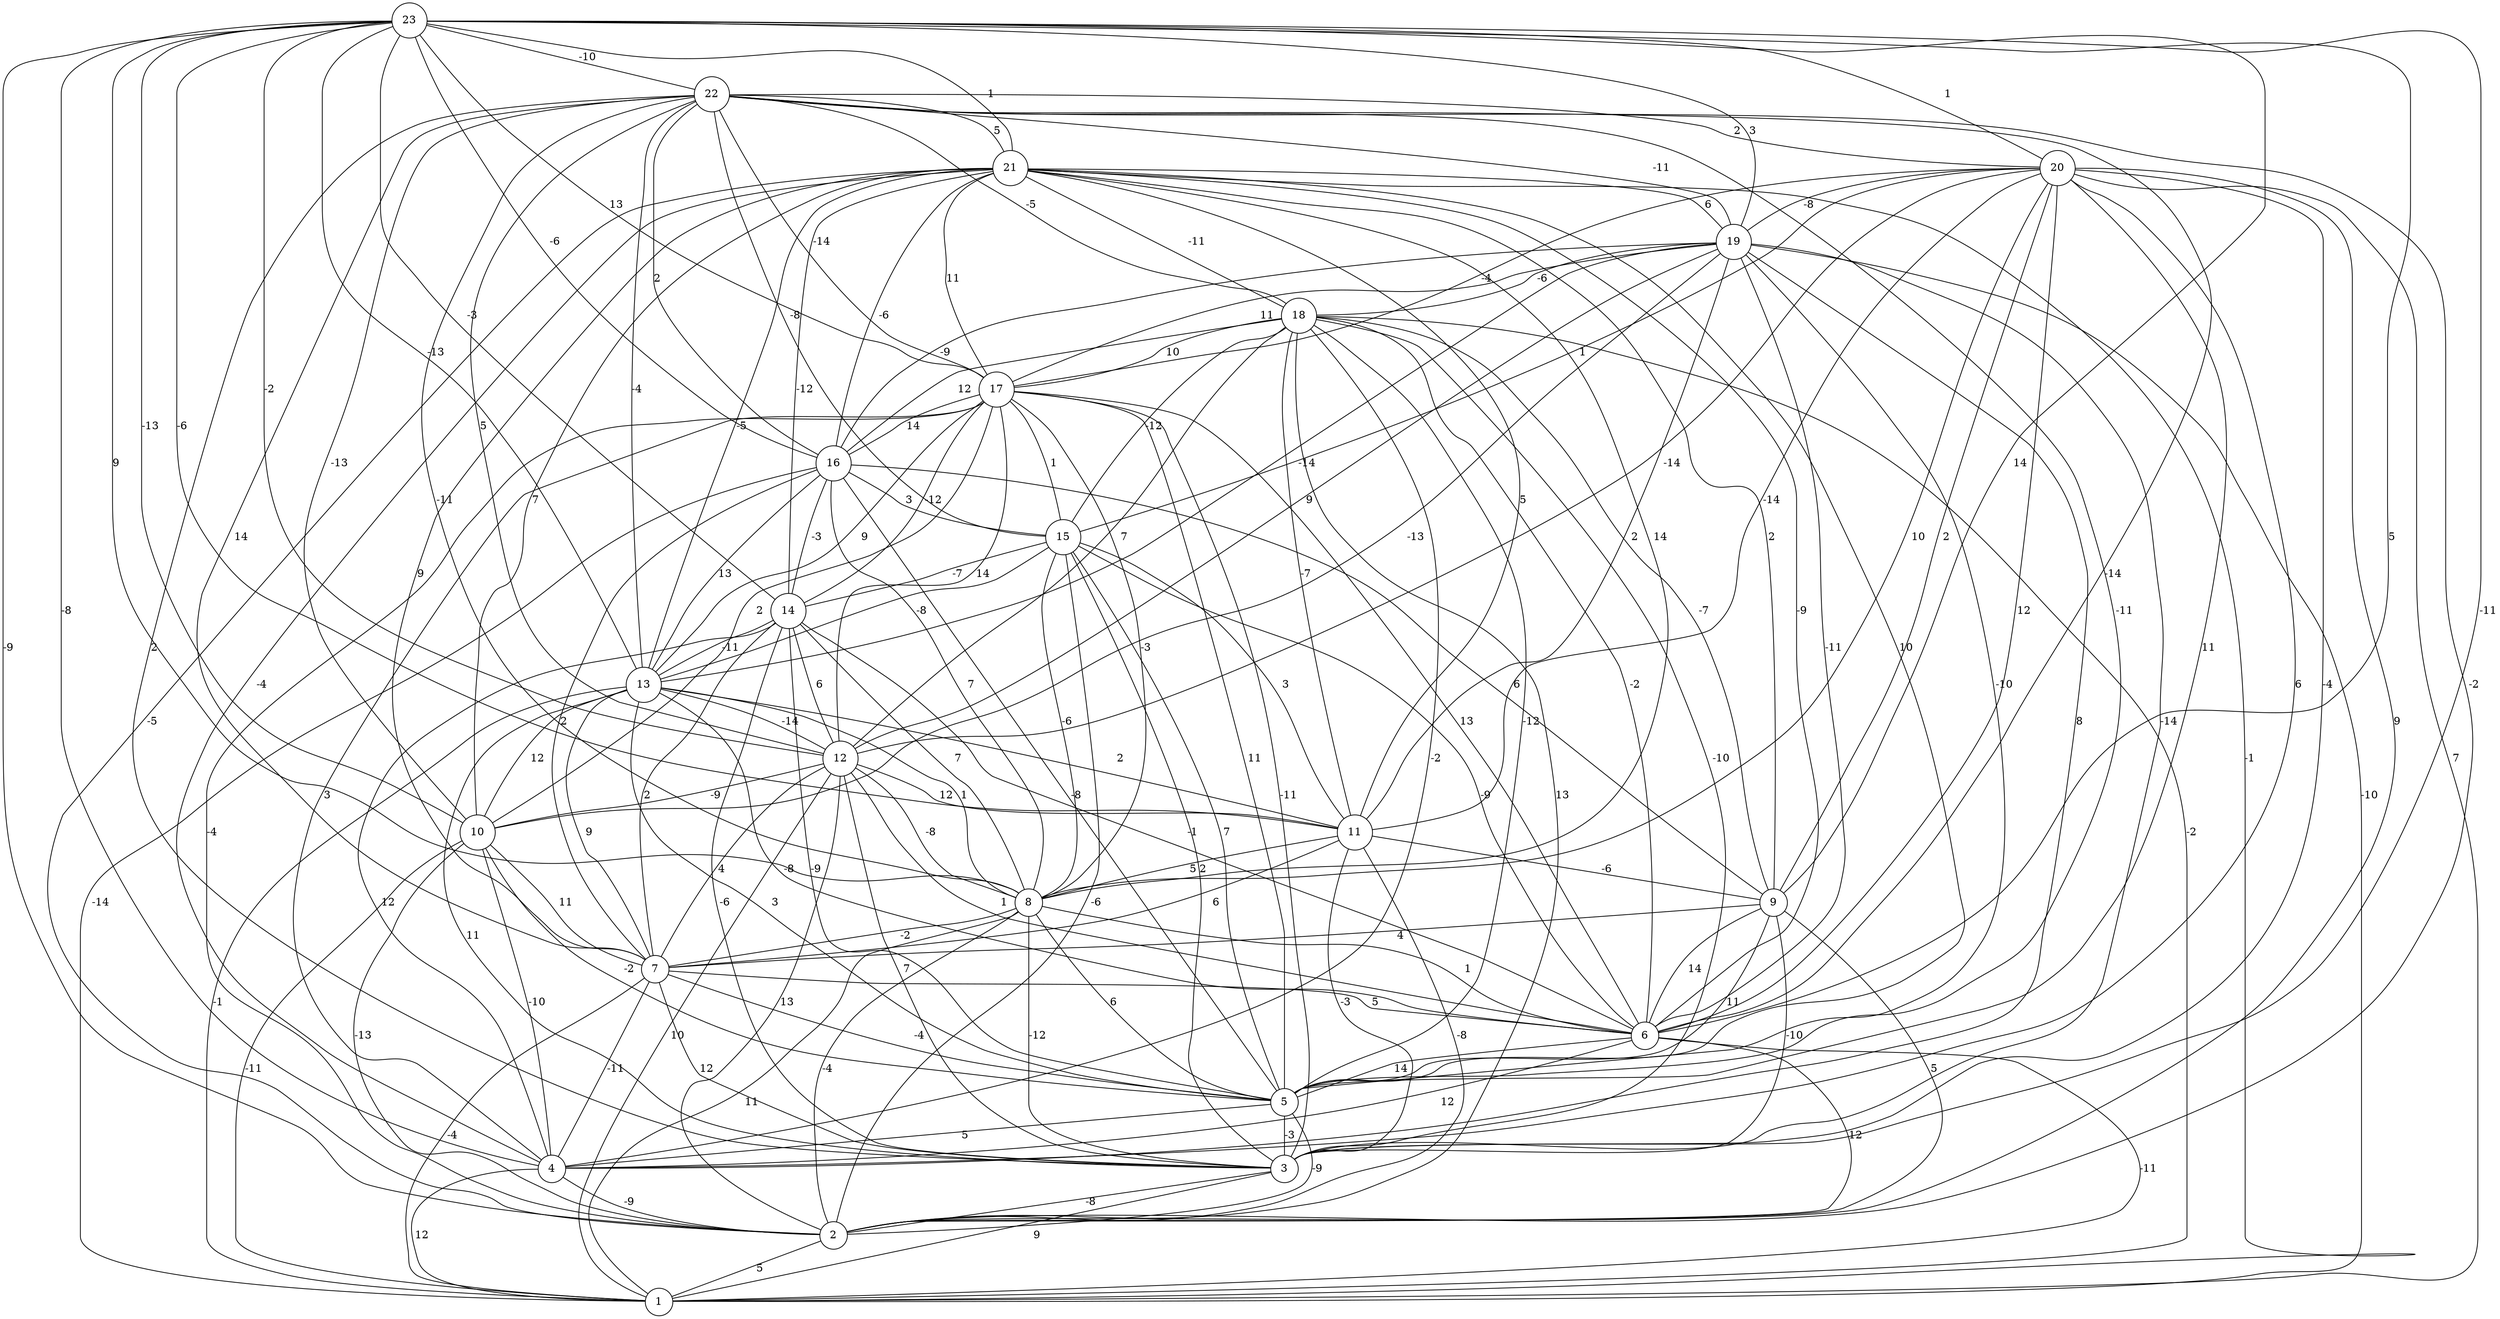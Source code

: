 graph { 
	 fontname="Helvetica,Arial,sans-serif" 
	 node [shape = circle]; 
	 23 -- 2 [label = "-9"];
	 23 -- 3 [label = "-11"];
	 23 -- 4 [label = "-8"];
	 23 -- 6 [label = "5"];
	 23 -- 8 [label = "9"];
	 23 -- 9 [label = "14"];
	 23 -- 10 [label = "-13"];
	 23 -- 11 [label = "-6"];
	 23 -- 12 [label = "-2"];
	 23 -- 13 [label = "-13"];
	 23 -- 14 [label = "-3"];
	 23 -- 16 [label = "-6"];
	 23 -- 17 [label = "13"];
	 23 -- 19 [label = "3"];
	 23 -- 20 [label = "1"];
	 23 -- 21 [label = "1"];
	 23 -- 22 [label = "-10"];
	 22 -- 2 [label = "-2"];
	 22 -- 3 [label = "2"];
	 22 -- 5 [label = "-11"];
	 22 -- 6 [label = "-14"];
	 22 -- 7 [label = "14"];
	 22 -- 8 [label = "-11"];
	 22 -- 10 [label = "-13"];
	 22 -- 12 [label = "5"];
	 22 -- 13 [label = "-4"];
	 22 -- 15 [label = "-8"];
	 22 -- 16 [label = "2"];
	 22 -- 17 [label = "-14"];
	 22 -- 18 [label = "-5"];
	 22 -- 19 [label = "-11"];
	 22 -- 20 [label = "2"];
	 22 -- 21 [label = "5"];
	 21 -- 1 [label = "-1"];
	 21 -- 2 [label = "-5"];
	 21 -- 4 [label = "-4"];
	 21 -- 5 [label = "10"];
	 21 -- 6 [label = "-9"];
	 21 -- 7 [label = "9"];
	 21 -- 8 [label = "14"];
	 21 -- 9 [label = "2"];
	 21 -- 10 [label = "7"];
	 21 -- 11 [label = "5"];
	 21 -- 13 [label = "-5"];
	 21 -- 14 [label = "-12"];
	 21 -- 16 [label = "-6"];
	 21 -- 17 [label = "11"];
	 21 -- 18 [label = "-11"];
	 21 -- 19 [label = "6"];
	 20 -- 1 [label = "7"];
	 20 -- 2 [label = "9"];
	 20 -- 3 [label = "-4"];
	 20 -- 4 [label = "6"];
	 20 -- 5 [label = "11"];
	 20 -- 6 [label = "12"];
	 20 -- 8 [label = "10"];
	 20 -- 9 [label = "2"];
	 20 -- 11 [label = "-14"];
	 20 -- 12 [label = "-14"];
	 20 -- 15 [label = "1"];
	 20 -- 17 [label = "-4"];
	 20 -- 19 [label = "-8"];
	 19 -- 1 [label = "-10"];
	 19 -- 3 [label = "-14"];
	 19 -- 4 [label = "8"];
	 19 -- 5 [label = "-10"];
	 19 -- 6 [label = "-11"];
	 19 -- 10 [label = "-13"];
	 19 -- 11 [label = "2"];
	 19 -- 12 [label = "9"];
	 19 -- 13 [label = "-14"];
	 19 -- 16 [label = "-9"];
	 19 -- 17 [label = "11"];
	 19 -- 18 [label = "-6"];
	 18 -- 1 [label = "-2"];
	 18 -- 2 [label = "13"];
	 18 -- 3 [label = "-10"];
	 18 -- 4 [label = "-2"];
	 18 -- 5 [label = "-12"];
	 18 -- 6 [label = "-2"];
	 18 -- 9 [label = "-7"];
	 18 -- 11 [label = "-7"];
	 18 -- 12 [label = "7"];
	 18 -- 15 [label = "-12"];
	 18 -- 16 [label = "12"];
	 18 -- 17 [label = "10"];
	 17 -- 2 [label = "-4"];
	 17 -- 3 [label = "-11"];
	 17 -- 4 [label = "3"];
	 17 -- 5 [label = "11"];
	 17 -- 6 [label = "13"];
	 17 -- 8 [label = "-3"];
	 17 -- 10 [label = "2"];
	 17 -- 12 [label = "14"];
	 17 -- 13 [label = "9"];
	 17 -- 14 [label = "-12"];
	 17 -- 15 [label = "1"];
	 17 -- 16 [label = "14"];
	 16 -- 1 [label = "-14"];
	 16 -- 5 [label = "-8"];
	 16 -- 7 [label = "2"];
	 16 -- 8 [label = "7"];
	 16 -- 9 [label = "6"];
	 16 -- 13 [label = "13"];
	 16 -- 14 [label = "-3"];
	 16 -- 15 [label = "3"];
	 15 -- 2 [label = "-6"];
	 15 -- 3 [label = "2"];
	 15 -- 5 [label = "7"];
	 15 -- 6 [label = "-9"];
	 15 -- 8 [label = "-6"];
	 15 -- 11 [label = "3"];
	 15 -- 13 [label = "-8"];
	 15 -- 14 [label = "-7"];
	 14 -- 3 [label = "-6"];
	 14 -- 4 [label = "12"];
	 14 -- 5 [label = "-9"];
	 14 -- 6 [label = "-1"];
	 14 -- 7 [label = "2"];
	 14 -- 8 [label = "7"];
	 14 -- 12 [label = "6"];
	 14 -- 13 [label = "-11"];
	 13 -- 1 [label = "-1"];
	 13 -- 3 [label = "11"];
	 13 -- 5 [label = "3"];
	 13 -- 6 [label = "-8"];
	 13 -- 7 [label = "9"];
	 13 -- 8 [label = "1"];
	 13 -- 10 [label = "12"];
	 13 -- 11 [label = "2"];
	 13 -- 12 [label = "-14"];
	 12 -- 1 [label = "10"];
	 12 -- 2 [label = "13"];
	 12 -- 3 [label = "7"];
	 12 -- 6 [label = "1"];
	 12 -- 7 [label = "4"];
	 12 -- 8 [label = "-8"];
	 12 -- 10 [label = "-9"];
	 12 -- 11 [label = "12"];
	 11 -- 2 [label = "-8"];
	 11 -- 3 [label = "-3"];
	 11 -- 7 [label = "6"];
	 11 -- 8 [label = "5"];
	 11 -- 9 [label = "-6"];
	 10 -- 1 [label = "-11"];
	 10 -- 2 [label = "-13"];
	 10 -- 4 [label = "-10"];
	 10 -- 5 [label = "-2"];
	 10 -- 7 [label = "11"];
	 9 -- 2 [label = "5"];
	 9 -- 3 [label = "-10"];
	 9 -- 5 [label = "11"];
	 9 -- 6 [label = "14"];
	 9 -- 7 [label = "4"];
	 8 -- 1 [label = "11"];
	 8 -- 2 [label = "-4"];
	 8 -- 3 [label = "-12"];
	 8 -- 5 [label = "6"];
	 8 -- 6 [label = "1"];
	 8 -- 7 [label = "-2"];
	 7 -- 1 [label = "-4"];
	 7 -- 3 [label = "12"];
	 7 -- 4 [label = "-11"];
	 7 -- 5 [label = "-4"];
	 7 -- 6 [label = "5"];
	 6 -- 1 [label = "-11"];
	 6 -- 2 [label = "12"];
	 6 -- 4 [label = "12"];
	 6 -- 5 [label = "14"];
	 5 -- 2 [label = "-9"];
	 5 -- 3 [label = "-3"];
	 5 -- 4 [label = "5"];
	 4 -- 1 [label = "12"];
	 4 -- 2 [label = "-9"];
	 3 -- 1 [label = "9"];
	 3 -- 2 [label = "-8"];
	 2 -- 1 [label = "5"];
	 1;
	 2;
	 3;
	 4;
	 5;
	 6;
	 7;
	 8;
	 9;
	 10;
	 11;
	 12;
	 13;
	 14;
	 15;
	 16;
	 17;
	 18;
	 19;
	 20;
	 21;
	 22;
	 23;
}
